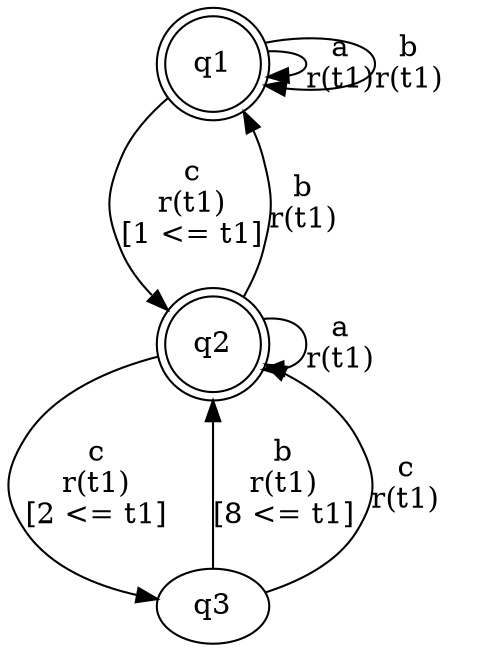 digraph "tests_1/test30/solution500/solution" {
	q1[label=q1 shape=doublecircle]
	q2[label=q2 shape=doublecircle]
	q3[label=q3]
	q1 -> q2[label="c\nr(t1)\n[1 <= t1]"]
	q2 -> q1[label="b\nr(t1)\n"]
	q2 -> q3[label="c\nr(t1)\n[2 <= t1]"]
	q3 -> q2[label="b\nr(t1)\n[8 <= t1]"]
	q3 -> q2[label="c\nr(t1)\n"]
	q2 -> q2[label="a\nr(t1)\n"]
	q1 -> q1[label="a\nr(t1)\n"]
	q1 -> q1[label="b\nr(t1)\n"]
}
